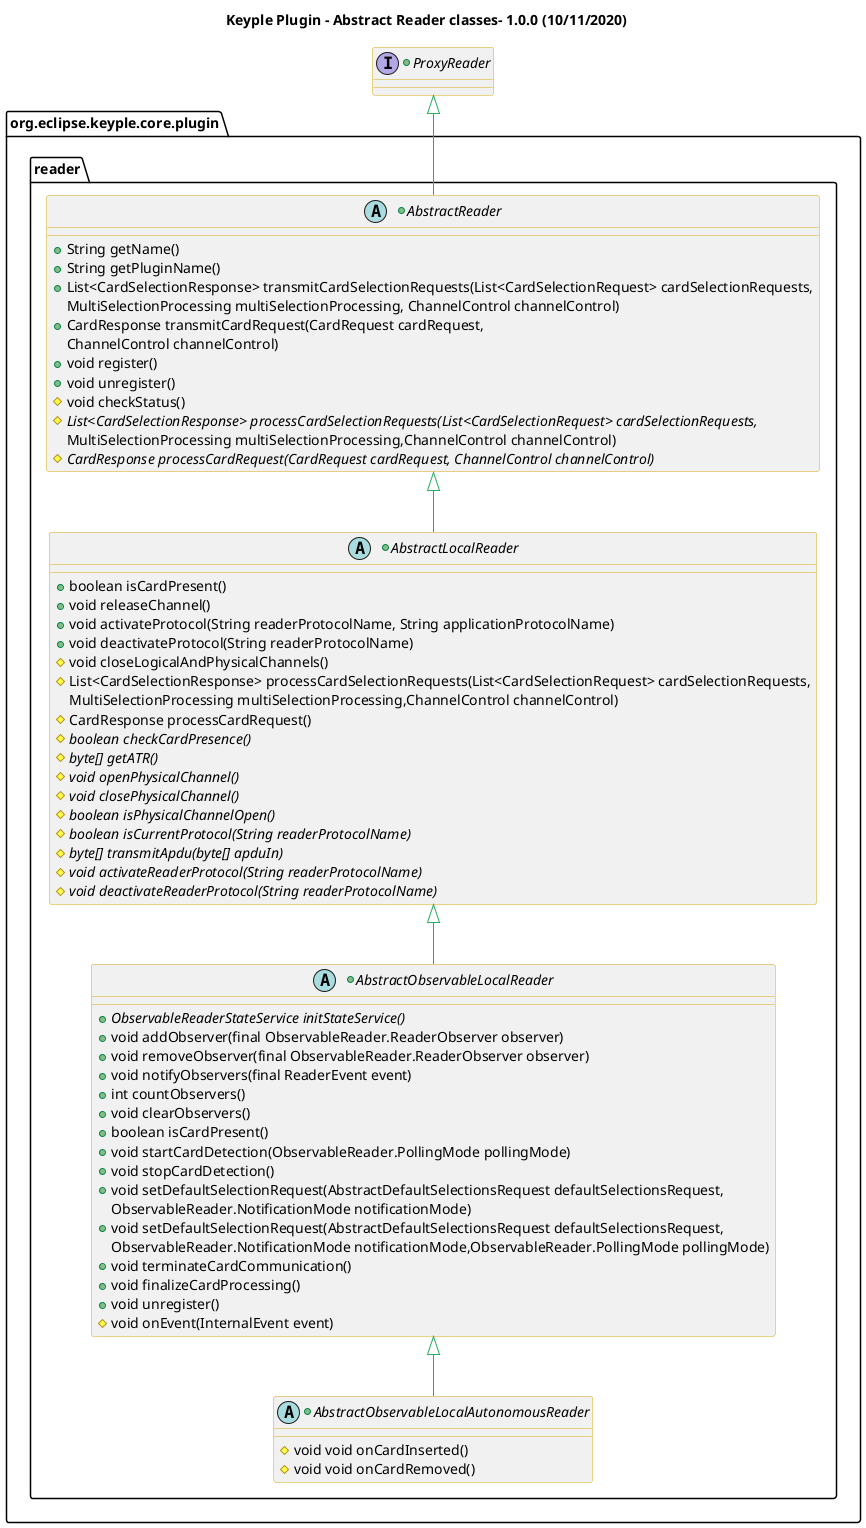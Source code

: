 @startuml
title
    Keyple Plugin - Abstract Reader classes- 1.0.0 (10/11/2020)
end title

' == THEME ==

'Couleurs issues de : https://htmlcolorcodes.com/fr/tableau-de-couleur/tableau-de-couleur-design-plat/
!define C_GREY1 F8F9F9
!define C_GREY2 F2F3F4
!define C_GREY3 E5E7E9
!define C_GREY4 D7DBDD
!define C_GREY5 CACFD2
!define C_GREY6 BDC3C7
!define C_LINK 3498DB
!define C_USE 27AE60

skinparam Shadowing false
skinparam ClassFontStyle italic
skinparam ClassBorderColor #D4AC0D
skinparam stereotypeABorderColor #A9DCDF
skinparam stereotypeIBorderColor #B4A7E5
skinparam stereotypeCBorderColor #ADD1B2
skinparam stereotypeEBorderColor #EB93DF
' Red
skinparam ClassBackgroundColor<<red>> #FDEDEC
skinparam ClassBorderColor<<red>> #E74C3C
hide <<red>> stereotype
' Purple
skinparam ClassBackgroundColor<<purple>> #F4ECF7
skinparam ClassBorderColor<<purple>> #8E44AD
hide <<purple>> stereotype
' blue
skinparam ClassBackgroundColor<<blue>> #EBF5FB
skinparam ClassBorderColor<<blue>> #3498DB
hide <<blue>> stereotype
' Green
skinparam ClassBackgroundColor<<green>> #E9F7EF
skinparam ClassBorderColor<<green>> #27AE60
hide <<green>> stereotype
' Grey
skinparam ClassBackgroundColor<<grey>> #EAECEE
skinparam ClassBorderColor<<grey>> #2C3E50
hide <<grey>> stereotype

' == CONTENT ==
+interface ProxyReader {
}

package "org.eclipse.keyple.core.plugin" as root {

    package "reader"{

        +abstract class AbstractReader{
            +String getName()
            +String getPluginName()
            +List<CardSelectionResponse> transmitCardSelectionRequests(List<CardSelectionRequest> cardSelectionRequests,
            MultiSelectionProcessing multiSelectionProcessing, ChannelControl channelControl)
            +CardResponse transmitCardRequest(CardRequest cardRequest,
            ChannelControl channelControl)
            +void register()
            +void unregister()
            #void checkStatus()
            #{abstract} List<CardSelectionResponse> processCardSelectionRequests(List<CardSelectionRequest> cardSelectionRequests,
            MultiSelectionProcessing multiSelectionProcessing,ChannelControl channelControl)
            #{abstract} CardResponse processCardRequest(CardRequest cardRequest, ChannelControl channelControl)
        }

        +abstract class AbstractLocalReader{
            +boolean isCardPresent()
            +void releaseChannel()
            +void activateProtocol(String readerProtocolName, String applicationProtocolName)
            +void deactivateProtocol(String readerProtocolName)
            #void closeLogicalAndPhysicalChannels()
            #List<CardSelectionResponse> processCardSelectionRequests(List<CardSelectionRequest> cardSelectionRequests,
            MultiSelectionProcessing multiSelectionProcessing,ChannelControl channelControl)
            #CardResponse processCardRequest()
            #{abstract} boolean checkCardPresence()
            #{abstract} byte[] getATR()
            #{abstract} void openPhysicalChannel()
            #{abstract} void closePhysicalChannel()
            #{abstract} boolean isPhysicalChannelOpen()
            #{abstract} boolean isCurrentProtocol(String readerProtocolName)
            #{abstract} byte[] transmitApdu(byte[] apduIn)
            #{abstract} void activateReaderProtocol(String readerProtocolName)
            #{abstract} void deactivateReaderProtocol(String readerProtocolName)
         }

         +abstract class AbstractObservableLocalReader{
            +{abstract} ObservableReaderStateService initStateService()
            +void addObserver(final ObservableReader.ReaderObserver observer)
            +void removeObserver(final ObservableReader.ReaderObserver observer)
            +void notifyObservers(final ReaderEvent event)
            +int countObservers()
            +void clearObservers()
            +boolean isCardPresent()
            +void startCardDetection(ObservableReader.PollingMode pollingMode)
            +void stopCardDetection()
            +void setDefaultSelectionRequest(AbstractDefaultSelectionsRequest defaultSelectionsRequest,
            ObservableReader.NotificationMode notificationMode)
            +void setDefaultSelectionRequest(AbstractDefaultSelectionsRequest defaultSelectionsRequest,
            ObservableReader.NotificationMode notificationMode,ObservableReader.PollingMode pollingMode)
            +void terminateCardCommunication()
            +void finalizeCardProcessing()
            +void unregister()
            #void onEvent(InternalEvent event)

         }

         +abstract class AbstractObservableLocalAutonomousReader{
            #void void onCardInserted()
            #void void onCardRemoved()
         }
    }
}


' Associations
ProxyReader <|-- AbstractReader #C_USE
AbstractReader <|-- AbstractLocalReader #C_USE
AbstractLocalReader <|-- AbstractObservableLocalReader #C_USE
AbstractObservableLocalReader <|-- AbstractObservableLocalAutonomousReader #C_USE


@enduml
